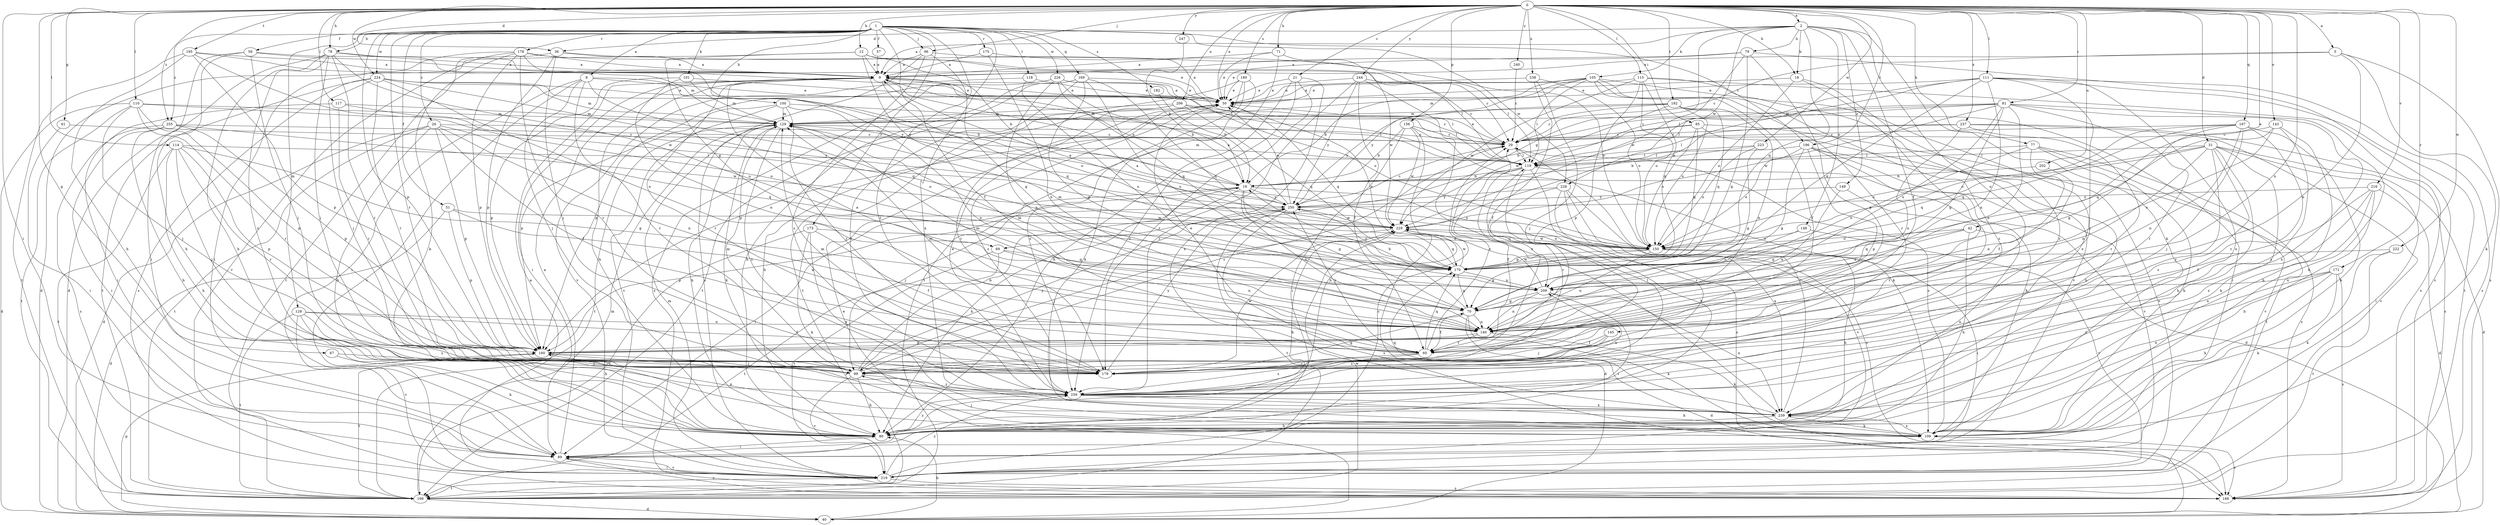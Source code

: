 strict digraph  {
0;
1;
2;
5;
8;
9;
12;
18;
19;
21;
26;
29;
31;
36;
40;
42;
50;
51;
57;
59;
60;
61;
67;
69;
70;
71;
77;
78;
79;
80;
81;
85;
89;
96;
99;
100;
101;
105;
109;
110;
111;
114;
115;
117;
118;
119;
128;
129;
140;
143;
145;
148;
149;
150;
156;
160;
167;
169;
170;
171;
173;
175;
178;
179;
180;
182;
188;
192;
195;
196;
199;
202;
206;
209;
216;
219;
222;
223;
224;
226;
228;
229;
237;
238;
239;
240;
244;
247;
250;
255;
259;
0 -> 2  [label=a];
0 -> 5  [label=a];
0 -> 12  [label=b];
0 -> 18  [label=b];
0 -> 21  [label=c];
0 -> 31  [label=d];
0 -> 36  [label=d];
0 -> 42  [label=e];
0 -> 50  [label=e];
0 -> 61  [label=g];
0 -> 67  [label=g];
0 -> 71  [label=h];
0 -> 77  [label=h];
0 -> 78  [label=h];
0 -> 81  [label=i];
0 -> 85  [label=i];
0 -> 89  [label=i];
0 -> 96  [label=j];
0 -> 110  [label=l];
0 -> 111  [label=l];
0 -> 114  [label=l];
0 -> 115  [label=l];
0 -> 117  [label=l];
0 -> 140  [label=n];
0 -> 143  [label=o];
0 -> 156  [label=p];
0 -> 167  [label=q];
0 -> 171  [label=r];
0 -> 180  [label=s];
0 -> 192  [label=t];
0 -> 195  [label=t];
0 -> 196  [label=t];
0 -> 202  [label=u];
0 -> 206  [label=u];
0 -> 216  [label=v];
0 -> 222  [label=w];
0 -> 223  [label=w];
0 -> 224  [label=w];
0 -> 237  [label=x];
0 -> 238  [label=x];
0 -> 240  [label=y];
0 -> 244  [label=y];
0 -> 247  [label=y];
0 -> 255  [label=z];
1 -> 8  [label=a];
1 -> 26  [label=c];
1 -> 51  [label=f];
1 -> 57  [label=f];
1 -> 59  [label=f];
1 -> 60  [label=f];
1 -> 78  [label=h];
1 -> 96  [label=j];
1 -> 100  [label=k];
1 -> 101  [label=k];
1 -> 118  [label=l];
1 -> 128  [label=m];
1 -> 160  [label=p];
1 -> 169  [label=q];
1 -> 173  [label=r];
1 -> 175  [label=r];
1 -> 178  [label=r];
1 -> 179  [label=r];
1 -> 182  [label=s];
1 -> 196  [label=t];
1 -> 224  [label=w];
1 -> 226  [label=w];
1 -> 228  [label=w];
1 -> 239  [label=x];
1 -> 255  [label=z];
1 -> 259  [label=z];
2 -> 9  [label=a];
2 -> 18  [label=b];
2 -> 36  [label=d];
2 -> 60  [label=f];
2 -> 69  [label=g];
2 -> 79  [label=h];
2 -> 105  [label=k];
2 -> 109  [label=k];
2 -> 145  [label=o];
2 -> 148  [label=o];
2 -> 149  [label=o];
2 -> 170  [label=q];
2 -> 228  [label=w];
5 -> 9  [label=a];
5 -> 29  [label=c];
5 -> 109  [label=k];
5 -> 140  [label=n];
5 -> 188  [label=s];
8 -> 50  [label=e];
8 -> 89  [label=i];
8 -> 99  [label=j];
8 -> 150  [label=o];
8 -> 179  [label=r];
8 -> 209  [label=u];
8 -> 219  [label=v];
9 -> 50  [label=e];
9 -> 80  [label=h];
9 -> 89  [label=i];
9 -> 150  [label=o];
9 -> 170  [label=q];
9 -> 179  [label=r];
12 -> 9  [label=a];
12 -> 19  [label=b];
12 -> 40  [label=d];
12 -> 50  [label=e];
12 -> 69  [label=g];
12 -> 250  [label=y];
18 -> 50  [label=e];
18 -> 99  [label=j];
18 -> 150  [label=o];
18 -> 259  [label=z];
19 -> 9  [label=a];
19 -> 70  [label=g];
19 -> 80  [label=h];
19 -> 89  [label=i];
19 -> 99  [label=j];
19 -> 140  [label=n];
19 -> 150  [label=o];
19 -> 250  [label=y];
21 -> 50  [label=e];
21 -> 80  [label=h];
21 -> 179  [label=r];
21 -> 239  [label=x];
21 -> 259  [label=z];
26 -> 29  [label=c];
26 -> 40  [label=d];
26 -> 60  [label=f];
26 -> 80  [label=h];
26 -> 140  [label=n];
26 -> 160  [label=p];
26 -> 170  [label=q];
26 -> 199  [label=t];
29 -> 50  [label=e];
29 -> 119  [label=l];
31 -> 40  [label=d];
31 -> 80  [label=h];
31 -> 89  [label=i];
31 -> 109  [label=k];
31 -> 119  [label=l];
31 -> 140  [label=n];
31 -> 150  [label=o];
31 -> 170  [label=q];
31 -> 179  [label=r];
31 -> 259  [label=z];
36 -> 9  [label=a];
36 -> 99  [label=j];
36 -> 119  [label=l];
36 -> 160  [label=p];
36 -> 199  [label=t];
40 -> 50  [label=e];
40 -> 80  [label=h];
40 -> 160  [label=p];
42 -> 80  [label=h];
42 -> 150  [label=o];
42 -> 170  [label=q];
42 -> 209  [label=u];
42 -> 239  [label=x];
50 -> 129  [label=m];
50 -> 170  [label=q];
50 -> 259  [label=z];
51 -> 40  [label=d];
51 -> 140  [label=n];
51 -> 160  [label=p];
51 -> 229  [label=w];
57 -> 9  [label=a];
59 -> 9  [label=a];
59 -> 80  [label=h];
59 -> 89  [label=i];
59 -> 99  [label=j];
59 -> 119  [label=l];
60 -> 29  [label=c];
60 -> 50  [label=e];
60 -> 129  [label=m];
60 -> 170  [label=q];
60 -> 179  [label=r];
60 -> 250  [label=y];
60 -> 259  [label=z];
61 -> 29  [label=c];
61 -> 89  [label=i];
67 -> 80  [label=h];
67 -> 99  [label=j];
69 -> 140  [label=n];
69 -> 170  [label=q];
69 -> 199  [label=t];
69 -> 219  [label=v];
70 -> 19  [label=b];
70 -> 40  [label=d];
70 -> 60  [label=f];
70 -> 109  [label=k];
70 -> 129  [label=m];
70 -> 140  [label=n];
71 -> 9  [label=a];
71 -> 50  [label=e];
71 -> 199  [label=t];
71 -> 229  [label=w];
77 -> 60  [label=f];
77 -> 109  [label=k];
77 -> 119  [label=l];
77 -> 199  [label=t];
77 -> 209  [label=u];
77 -> 219  [label=v];
78 -> 9  [label=a];
78 -> 40  [label=d];
78 -> 80  [label=h];
78 -> 99  [label=j];
78 -> 179  [label=r];
78 -> 209  [label=u];
78 -> 250  [label=y];
78 -> 259  [label=z];
79 -> 9  [label=a];
79 -> 50  [label=e];
79 -> 70  [label=g];
79 -> 160  [label=p];
79 -> 188  [label=s];
79 -> 229  [label=w];
80 -> 89  [label=i];
80 -> 259  [label=z];
81 -> 29  [label=c];
81 -> 70  [label=g];
81 -> 109  [label=k];
81 -> 119  [label=l];
81 -> 129  [label=m];
81 -> 140  [label=n];
81 -> 179  [label=r];
81 -> 209  [label=u];
81 -> 229  [label=w];
81 -> 239  [label=x];
85 -> 19  [label=b];
85 -> 29  [label=c];
85 -> 80  [label=h];
85 -> 150  [label=o];
85 -> 170  [label=q];
85 -> 219  [label=v];
89 -> 9  [label=a];
89 -> 188  [label=s];
89 -> 219  [label=v];
96 -> 9  [label=a];
96 -> 50  [label=e];
96 -> 70  [label=g];
96 -> 188  [label=s];
96 -> 259  [label=z];
99 -> 19  [label=b];
99 -> 29  [label=c];
99 -> 80  [label=h];
99 -> 129  [label=m];
99 -> 219  [label=v];
99 -> 250  [label=y];
99 -> 259  [label=z];
100 -> 119  [label=l];
100 -> 129  [label=m];
100 -> 140  [label=n];
100 -> 160  [label=p];
100 -> 179  [label=r];
100 -> 219  [label=v];
101 -> 50  [label=e];
101 -> 129  [label=m];
101 -> 140  [label=n];
101 -> 160  [label=p];
105 -> 19  [label=b];
105 -> 50  [label=e];
105 -> 60  [label=f];
105 -> 119  [label=l];
105 -> 129  [label=m];
105 -> 179  [label=r];
105 -> 239  [label=x];
105 -> 250  [label=y];
105 -> 259  [label=z];
109 -> 29  [label=c];
109 -> 99  [label=j];
109 -> 188  [label=s];
109 -> 239  [label=x];
110 -> 40  [label=d];
110 -> 99  [label=j];
110 -> 129  [label=m];
110 -> 150  [label=o];
110 -> 160  [label=p];
110 -> 179  [label=r];
110 -> 199  [label=t];
111 -> 50  [label=e];
111 -> 99  [label=j];
111 -> 119  [label=l];
111 -> 140  [label=n];
111 -> 170  [label=q];
111 -> 188  [label=s];
111 -> 199  [label=t];
111 -> 229  [label=w];
111 -> 239  [label=x];
114 -> 70  [label=g];
114 -> 80  [label=h];
114 -> 99  [label=j];
114 -> 119  [label=l];
114 -> 160  [label=p];
114 -> 179  [label=r];
114 -> 199  [label=t];
115 -> 50  [label=e];
115 -> 150  [label=o];
115 -> 160  [label=p];
115 -> 170  [label=q];
115 -> 188  [label=s];
115 -> 219  [label=v];
115 -> 229  [label=w];
117 -> 89  [label=i];
117 -> 129  [label=m];
117 -> 179  [label=r];
117 -> 250  [label=y];
118 -> 50  [label=e];
118 -> 209  [label=u];
118 -> 219  [label=v];
119 -> 19  [label=b];
119 -> 40  [label=d];
119 -> 60  [label=f];
119 -> 80  [label=h];
119 -> 129  [label=m];
119 -> 179  [label=r];
119 -> 188  [label=s];
128 -> 60  [label=f];
128 -> 80  [label=h];
128 -> 140  [label=n];
128 -> 199  [label=t];
128 -> 219  [label=v];
128 -> 259  [label=z];
129 -> 29  [label=c];
129 -> 80  [label=h];
129 -> 109  [label=k];
129 -> 199  [label=t];
129 -> 259  [label=z];
140 -> 9  [label=a];
140 -> 60  [label=f];
140 -> 109  [label=k];
140 -> 129  [label=m];
140 -> 160  [label=p];
143 -> 29  [label=c];
143 -> 80  [label=h];
143 -> 170  [label=q];
143 -> 209  [label=u];
143 -> 259  [label=z];
145 -> 60  [label=f];
145 -> 99  [label=j];
145 -> 259  [label=z];
148 -> 150  [label=o];
148 -> 209  [label=u];
148 -> 219  [label=v];
149 -> 140  [label=n];
149 -> 179  [label=r];
149 -> 250  [label=y];
150 -> 9  [label=a];
150 -> 70  [label=g];
150 -> 80  [label=h];
150 -> 89  [label=i];
150 -> 140  [label=n];
150 -> 170  [label=q];
150 -> 229  [label=w];
156 -> 19  [label=b];
156 -> 29  [label=c];
156 -> 80  [label=h];
156 -> 89  [label=i];
156 -> 109  [label=k];
156 -> 229  [label=w];
160 -> 99  [label=j];
160 -> 199  [label=t];
160 -> 259  [label=z];
167 -> 29  [label=c];
167 -> 70  [label=g];
167 -> 99  [label=j];
167 -> 109  [label=k];
167 -> 140  [label=n];
167 -> 150  [label=o];
167 -> 170  [label=q];
167 -> 179  [label=r];
169 -> 50  [label=e];
169 -> 70  [label=g];
169 -> 80  [label=h];
169 -> 170  [label=q];
169 -> 199  [label=t];
169 -> 209  [label=u];
169 -> 259  [label=z];
170 -> 50  [label=e];
170 -> 70  [label=g];
170 -> 129  [label=m];
170 -> 209  [label=u];
170 -> 229  [label=w];
170 -> 250  [label=y];
171 -> 80  [label=h];
171 -> 109  [label=k];
171 -> 188  [label=s];
171 -> 209  [label=u];
171 -> 239  [label=x];
171 -> 259  [label=z];
173 -> 60  [label=f];
173 -> 109  [label=k];
173 -> 150  [label=o];
173 -> 199  [label=t];
173 -> 239  [label=x];
175 -> 9  [label=a];
175 -> 140  [label=n];
175 -> 150  [label=o];
178 -> 9  [label=a];
178 -> 29  [label=c];
178 -> 89  [label=i];
178 -> 109  [label=k];
178 -> 129  [label=m];
178 -> 160  [label=p];
178 -> 179  [label=r];
178 -> 219  [label=v];
179 -> 70  [label=g];
179 -> 129  [label=m];
179 -> 229  [label=w];
179 -> 250  [label=y];
180 -> 50  [label=e];
180 -> 109  [label=k];
180 -> 160  [label=p];
180 -> 199  [label=t];
180 -> 259  [label=z];
182 -> 19  [label=b];
192 -> 29  [label=c];
192 -> 89  [label=i];
192 -> 129  [label=m];
192 -> 140  [label=n];
192 -> 150  [label=o];
192 -> 170  [label=q];
192 -> 229  [label=w];
192 -> 250  [label=y];
195 -> 9  [label=a];
195 -> 80  [label=h];
195 -> 119  [label=l];
195 -> 160  [label=p];
195 -> 199  [label=t];
195 -> 229  [label=w];
196 -> 70  [label=g];
196 -> 109  [label=k];
196 -> 119  [label=l];
196 -> 150  [label=o];
196 -> 160  [label=p];
196 -> 188  [label=s];
196 -> 219  [label=v];
199 -> 40  [label=d];
199 -> 129  [label=m];
199 -> 229  [label=w];
202 -> 19  [label=b];
202 -> 140  [label=n];
206 -> 29  [label=c];
206 -> 80  [label=h];
206 -> 119  [label=l];
206 -> 129  [label=m];
206 -> 170  [label=q];
206 -> 179  [label=r];
209 -> 70  [label=g];
209 -> 89  [label=i];
209 -> 140  [label=n];
209 -> 229  [label=w];
209 -> 239  [label=x];
216 -> 40  [label=d];
216 -> 60  [label=f];
216 -> 80  [label=h];
216 -> 239  [label=x];
216 -> 250  [label=y];
216 -> 259  [label=z];
219 -> 9  [label=a];
219 -> 29  [label=c];
219 -> 89  [label=i];
219 -> 129  [label=m];
219 -> 188  [label=s];
219 -> 199  [label=t];
219 -> 259  [label=z];
222 -> 109  [label=k];
222 -> 170  [label=q];
222 -> 199  [label=t];
223 -> 19  [label=b];
223 -> 70  [label=g];
223 -> 119  [label=l];
223 -> 150  [label=o];
224 -> 19  [label=b];
224 -> 50  [label=e];
224 -> 99  [label=j];
224 -> 129  [label=m];
224 -> 170  [label=q];
224 -> 179  [label=r];
224 -> 188  [label=s];
224 -> 199  [label=t];
224 -> 209  [label=u];
226 -> 19  [label=b];
226 -> 50  [label=e];
226 -> 119  [label=l];
226 -> 140  [label=n];
226 -> 160  [label=p];
226 -> 170  [label=q];
226 -> 188  [label=s];
228 -> 179  [label=r];
228 -> 188  [label=s];
228 -> 209  [label=u];
228 -> 219  [label=v];
228 -> 239  [label=x];
228 -> 250  [label=y];
229 -> 9  [label=a];
229 -> 40  [label=d];
229 -> 80  [label=h];
229 -> 99  [label=j];
229 -> 150  [label=o];
229 -> 170  [label=q];
237 -> 29  [label=c];
237 -> 119  [label=l];
237 -> 140  [label=n];
237 -> 179  [label=r];
237 -> 188  [label=s];
237 -> 219  [label=v];
238 -> 50  [label=e];
238 -> 60  [label=f];
238 -> 99  [label=j];
238 -> 150  [label=o];
239 -> 29  [label=c];
239 -> 80  [label=h];
239 -> 109  [label=k];
239 -> 160  [label=p];
239 -> 170  [label=q];
240 -> 29  [label=c];
244 -> 29  [label=c];
244 -> 50  [label=e];
244 -> 60  [label=f];
244 -> 239  [label=x];
244 -> 250  [label=y];
244 -> 259  [label=z];
247 -> 19  [label=b];
250 -> 9  [label=a];
250 -> 29  [label=c];
250 -> 50  [label=e];
250 -> 160  [label=p];
250 -> 188  [label=s];
250 -> 199  [label=t];
250 -> 229  [label=w];
255 -> 29  [label=c];
255 -> 80  [label=h];
255 -> 89  [label=i];
255 -> 160  [label=p];
255 -> 188  [label=s];
255 -> 229  [label=w];
259 -> 50  [label=e];
259 -> 109  [label=k];
259 -> 119  [label=l];
259 -> 209  [label=u];
259 -> 239  [label=x];
}
